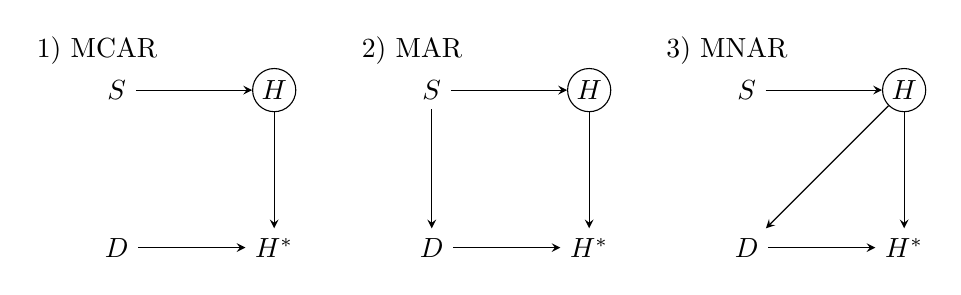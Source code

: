 ﻿% for tips on making DAGs in with TikZ:
% https://www.nsgrantham.com/draw-dags-tikz

\begin{tikzpicture}
\tikzset{> = stealth}
	% a) Missing Completely at Random
	\node at (-0.25,0.5) {1) MCAR};
	\node (s) at (0,0) {$S$};
	\node[draw, circle,inner sep = 1.5pt] (h) at (2,0) {$H$};
	\node (hm) at (2,-2) {$H^*$};
	\node (d) at (0,-2) {$D$};

	\path[->] (s) edge (h);
	\path[->] (h) edge (hm);
	\path[->] (d) edge (hm);


	% b) Missing at Random
	\node at (3.75,0.5) {2) MAR};
	\node (s)  at (4,0) {$S$};
	\node[draw, circle, inner sep = 1.5pt] (h) at (6,0) {$H$};
	\node (hm) at (6,-2) {$H^*$};
	\node (d) at (4,-2) {$D$};

	\path[->] (s) edge (h);
	\path[->] (s) edge (d);
	\path[->] (d) edge (hm);
	\path[->] (h) edge (hm);

	% d) Missing not at Random
	\node at (7.75,0.5) {3) MNAR};
	\node (s) at (8, 0) {$S$};
	\node[draw, circle, inner sep = 1.5pt] (h) at (10,0) {$H$};
	\node (hm) at (10,-2) {$H^*$};
	\node (d) at (8,-2) {$D$};

	\path[->] (s) edge (h);
	\path[->] (h) edge (hm);
	\path[->] (d) edge (hm);
	\path[->] (h) edge (d);

\end{tikzpicture}